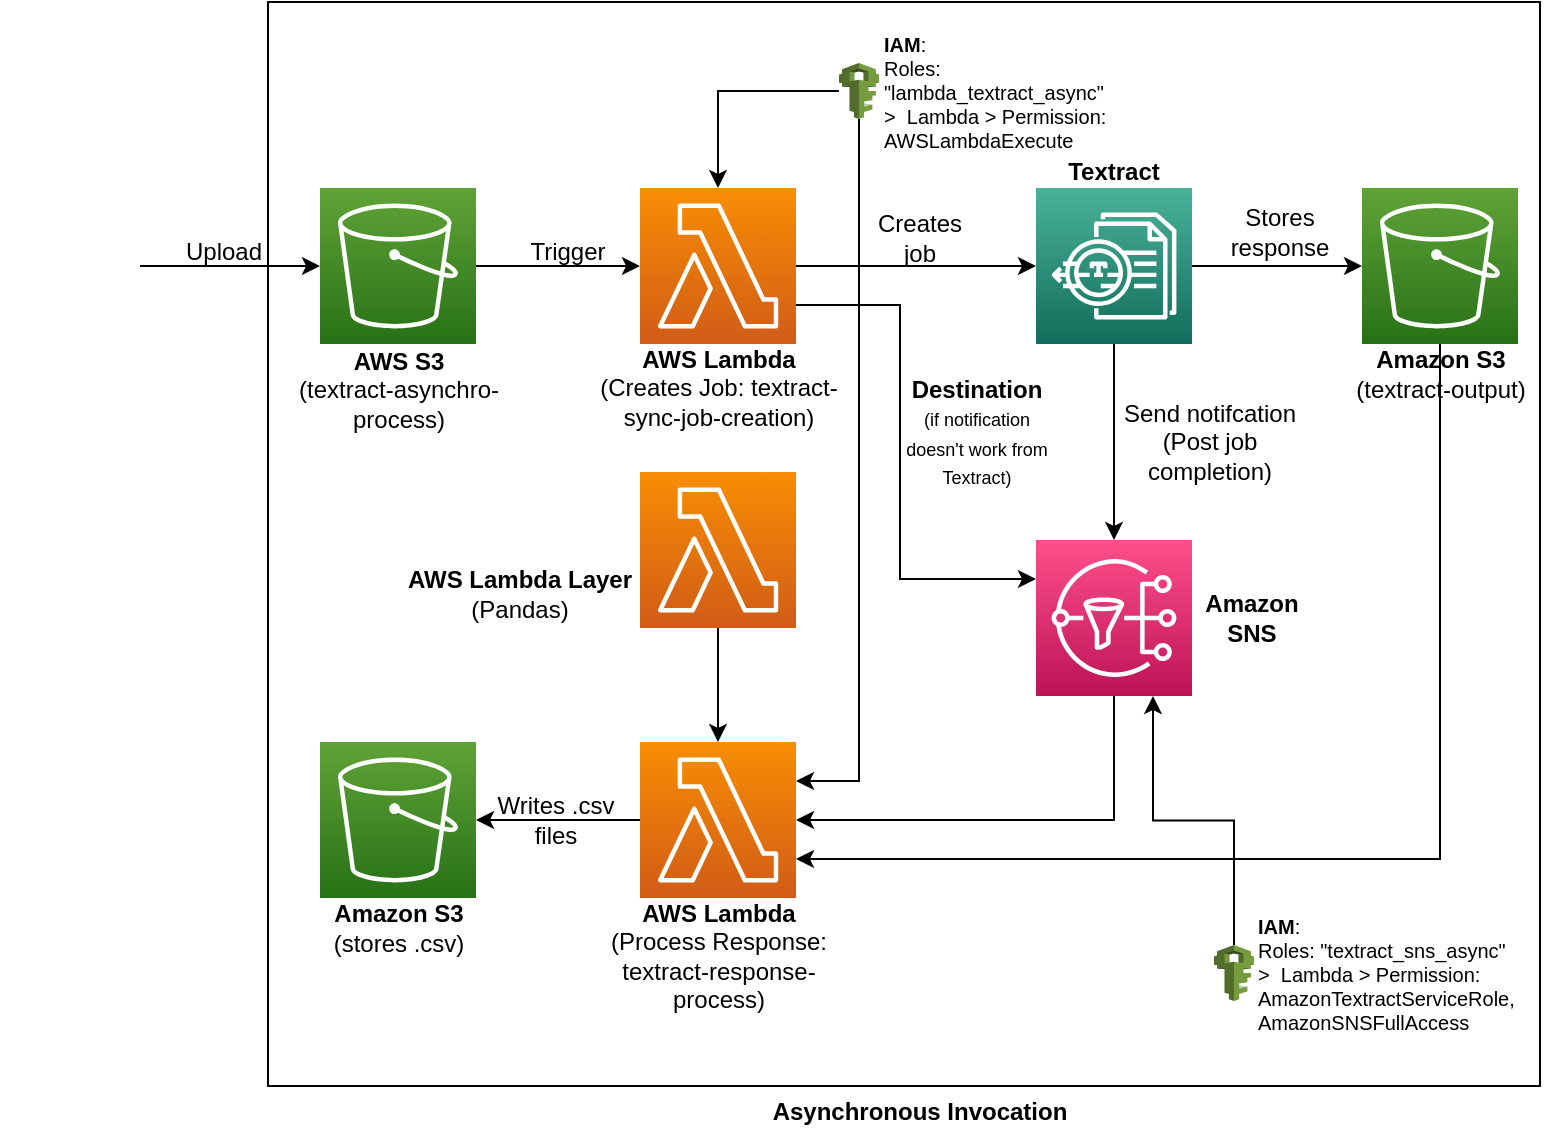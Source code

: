 <mxfile version="20.7.4" type="device"><diagram id="OM0udcQhLtbU1l8fWVff" name="Page-1"><mxGraphModel dx="1366" dy="666" grid="1" gridSize="10" guides="1" tooltips="1" connect="1" arrows="1" fold="1" page="1" pageScale="1" pageWidth="850" pageHeight="1100" math="0" shadow="0"><root><mxCell id="0"/><mxCell id="1" parent="0"/><mxCell id="Dg6tegh_OKv-T-U3JXba-62" value="" style="rounded=0;whiteSpace=wrap;html=1;" parent="1" vertex="1"><mxGeometry x="174" y="60" width="636" height="542" as="geometry"/></mxCell><mxCell id="Dg6tegh_OKv-T-U3JXba-35" style="edgeStyle=orthogonalEdgeStyle;rounded=0;orthogonalLoop=1;jettySize=auto;html=1;exitX=1;exitY=0.5;exitDx=0;exitDy=0;entryX=0;entryY=0.5;entryDx=0;entryDy=0;entryPerimeter=0;" parent="1" source="Dg6tegh_OKv-T-U3JXba-26" target="Dg6tegh_OKv-T-U3JXba-27" edge="1"><mxGeometry relative="1" as="geometry"/></mxCell><mxCell id="Dg6tegh_OKv-T-U3JXba-26" value="" style="shape=image;html=1;verticalAlign=top;verticalLabelPosition=bottom;labelBackgroundColor=#ffffff;imageAspect=0;aspect=fixed;image=https://cdn1.iconfinder.com/data/icons/bootstrap-vol-3/16/filetype-pdf-128.png" parent="1" vertex="1"><mxGeometry x="40" y="157" width="70" height="70" as="geometry"/></mxCell><mxCell id="Dg6tegh_OKv-T-U3JXba-36" style="edgeStyle=orthogonalEdgeStyle;rounded=0;orthogonalLoop=1;jettySize=auto;html=1;exitX=1;exitY=0.5;exitDx=0;exitDy=0;exitPerimeter=0;entryX=0;entryY=0.5;entryDx=0;entryDy=0;entryPerimeter=0;" parent="1" source="Dg6tegh_OKv-T-U3JXba-27" target="Dg6tegh_OKv-T-U3JXba-28" edge="1"><mxGeometry relative="1" as="geometry"/></mxCell><mxCell id="Dg6tegh_OKv-T-U3JXba-27" value="" style="sketch=0;points=[[0,0,0],[0.25,0,0],[0.5,0,0],[0.75,0,0],[1,0,0],[0,1,0],[0.25,1,0],[0.5,1,0],[0.75,1,0],[1,1,0],[0,0.25,0],[0,0.5,0],[0,0.75,0],[1,0.25,0],[1,0.5,0],[1,0.75,0]];outlineConnect=0;fontColor=#232F3E;gradientColor=#60A337;gradientDirection=north;fillColor=#277116;strokeColor=#ffffff;dashed=0;verticalLabelPosition=bottom;verticalAlign=top;align=center;html=1;fontSize=12;fontStyle=0;aspect=fixed;shape=mxgraph.aws4.resourceIcon;resIcon=mxgraph.aws4.s3;" parent="1" vertex="1"><mxGeometry x="200" y="153" width="78" height="78" as="geometry"/></mxCell><mxCell id="Dg6tegh_OKv-T-U3JXba-37" style="edgeStyle=orthogonalEdgeStyle;rounded=0;orthogonalLoop=1;jettySize=auto;html=1;exitX=1;exitY=0.5;exitDx=0;exitDy=0;exitPerimeter=0;entryX=0;entryY=0.5;entryDx=0;entryDy=0;entryPerimeter=0;" parent="1" source="Dg6tegh_OKv-T-U3JXba-28" target="Dg6tegh_OKv-T-U3JXba-31" edge="1"><mxGeometry relative="1" as="geometry"/></mxCell><mxCell id="UyIqx0BEFWJ5ZnEu7hUD-2" style="edgeStyle=orthogonalEdgeStyle;rounded=0;orthogonalLoop=1;jettySize=auto;html=1;exitX=1;exitY=0.75;exitDx=0;exitDy=0;exitPerimeter=0;entryX=0;entryY=0.25;entryDx=0;entryDy=0;entryPerimeter=0;" parent="1" source="Dg6tegh_OKv-T-U3JXba-28" target="Dg6tegh_OKv-T-U3JXba-33" edge="1"><mxGeometry relative="1" as="geometry"><Array as="points"><mxPoint x="490" y="212"/><mxPoint x="490" y="348"/></Array></mxGeometry></mxCell><mxCell id="Dg6tegh_OKv-T-U3JXba-28" value="" style="sketch=0;points=[[0,0,0],[0.25,0,0],[0.5,0,0],[0.75,0,0],[1,0,0],[0,1,0],[0.25,1,0],[0.5,1,0],[0.75,1,0],[1,1,0],[0,0.25,0],[0,0.5,0],[0,0.75,0],[1,0.25,0],[1,0.5,0],[1,0.75,0]];outlineConnect=0;fontColor=#232F3E;gradientColor=#F78E04;gradientDirection=north;fillColor=#D05C17;strokeColor=#ffffff;dashed=0;verticalLabelPosition=bottom;verticalAlign=top;align=center;html=1;fontSize=12;fontStyle=0;aspect=fixed;shape=mxgraph.aws4.resourceIcon;resIcon=mxgraph.aws4.lambda;" parent="1" vertex="1"><mxGeometry x="360" y="153" width="78" height="78" as="geometry"/></mxCell><mxCell id="Dg6tegh_OKv-T-U3JXba-42" style="edgeStyle=orthogonalEdgeStyle;rounded=0;orthogonalLoop=1;jettySize=auto;html=1;exitX=0;exitY=0.5;exitDx=0;exitDy=0;exitPerimeter=0;entryX=1;entryY=0.5;entryDx=0;entryDy=0;entryPerimeter=0;" parent="1" source="Dg6tegh_OKv-T-U3JXba-29" target="Dg6tegh_OKv-T-U3JXba-34" edge="1"><mxGeometry relative="1" as="geometry"/></mxCell><mxCell id="Dg6tegh_OKv-T-U3JXba-29" value="" style="sketch=0;points=[[0,0,0],[0.25,0,0],[0.5,0,0],[0.75,0,0],[1,0,0],[0,1,0],[0.25,1,0],[0.5,1,0],[0.75,1,0],[1,1,0],[0,0.25,0],[0,0.5,0],[0,0.75,0],[1,0.25,0],[1,0.5,0],[1,0.75,0]];outlineConnect=0;fontColor=#232F3E;gradientColor=#F78E04;gradientDirection=north;fillColor=#D05C17;strokeColor=#ffffff;dashed=0;verticalLabelPosition=bottom;verticalAlign=top;align=center;html=1;fontSize=12;fontStyle=0;aspect=fixed;shape=mxgraph.aws4.resourceIcon;resIcon=mxgraph.aws4.lambda;" parent="1" vertex="1"><mxGeometry x="360" y="430" width="78" height="78" as="geometry"/></mxCell><mxCell id="Dg6tegh_OKv-T-U3JXba-39" style="edgeStyle=orthogonalEdgeStyle;rounded=0;orthogonalLoop=1;jettySize=auto;html=1;exitX=0.5;exitY=1;exitDx=0;exitDy=0;exitPerimeter=0;entryX=0.5;entryY=0;entryDx=0;entryDy=0;entryPerimeter=0;" parent="1" source="Dg6tegh_OKv-T-U3JXba-30" target="Dg6tegh_OKv-T-U3JXba-29" edge="1"><mxGeometry relative="1" as="geometry"/></mxCell><mxCell id="Dg6tegh_OKv-T-U3JXba-30" value="" style="sketch=0;points=[[0,0,0],[0.25,0,0],[0.5,0,0],[0.75,0,0],[1,0,0],[0,1,0],[0.25,1,0],[0.5,1,0],[0.75,1,0],[1,1,0],[0,0.25,0],[0,0.5,0],[0,0.75,0],[1,0.25,0],[1,0.5,0],[1,0.75,0]];outlineConnect=0;fontColor=#232F3E;gradientColor=#F78E04;gradientDirection=north;fillColor=#D05C17;strokeColor=#ffffff;dashed=0;verticalLabelPosition=bottom;verticalAlign=top;align=center;html=1;fontSize=12;fontStyle=0;aspect=fixed;shape=mxgraph.aws4.resourceIcon;resIcon=mxgraph.aws4.lambda;" parent="1" vertex="1"><mxGeometry x="360" y="295" width="78" height="78" as="geometry"/></mxCell><mxCell id="Dg6tegh_OKv-T-U3JXba-38" style="edgeStyle=orthogonalEdgeStyle;rounded=0;orthogonalLoop=1;jettySize=auto;html=1;exitX=1;exitY=0.5;exitDx=0;exitDy=0;exitPerimeter=0;entryX=0;entryY=0.5;entryDx=0;entryDy=0;entryPerimeter=0;" parent="1" source="Dg6tegh_OKv-T-U3JXba-31" target="Dg6tegh_OKv-T-U3JXba-32" edge="1"><mxGeometry relative="1" as="geometry"/></mxCell><mxCell id="Dg6tegh_OKv-T-U3JXba-40" style="edgeStyle=orthogonalEdgeStyle;rounded=0;orthogonalLoop=1;jettySize=auto;html=1;exitX=0.5;exitY=1;exitDx=0;exitDy=0;exitPerimeter=0;entryX=0.5;entryY=0;entryDx=0;entryDy=0;entryPerimeter=0;" parent="1" source="Dg6tegh_OKv-T-U3JXba-31" target="Dg6tegh_OKv-T-U3JXba-33" edge="1"><mxGeometry relative="1" as="geometry"/></mxCell><mxCell id="Dg6tegh_OKv-T-U3JXba-31" value="" style="sketch=0;points=[[0,0,0],[0.25,0,0],[0.5,0,0],[0.75,0,0],[1,0,0],[0,1,0],[0.25,1,0],[0.5,1,0],[0.75,1,0],[1,1,0],[0,0.25,0],[0,0.5,0],[0,0.75,0],[1,0.25,0],[1,0.5,0],[1,0.75,0]];outlineConnect=0;fontColor=#232F3E;gradientColor=#4AB29A;gradientDirection=north;fillColor=#116D5B;strokeColor=#ffffff;dashed=0;verticalLabelPosition=bottom;verticalAlign=top;align=center;html=1;fontSize=12;fontStyle=0;aspect=fixed;shape=mxgraph.aws4.resourceIcon;resIcon=mxgraph.aws4.textract;" parent="1" vertex="1"><mxGeometry x="558" y="153" width="78" height="78" as="geometry"/></mxCell><mxCell id="Dg6tegh_OKv-T-U3JXba-43" style="edgeStyle=orthogonalEdgeStyle;rounded=0;orthogonalLoop=1;jettySize=auto;html=1;exitX=0.5;exitY=1;exitDx=0;exitDy=0;exitPerimeter=0;entryX=1;entryY=0.75;entryDx=0;entryDy=0;entryPerimeter=0;" parent="1" source="Dg6tegh_OKv-T-U3JXba-32" target="Dg6tegh_OKv-T-U3JXba-29" edge="1"><mxGeometry relative="1" as="geometry"/></mxCell><mxCell id="Dg6tegh_OKv-T-U3JXba-32" value="" style="sketch=0;points=[[0,0,0],[0.25,0,0],[0.5,0,0],[0.75,0,0],[1,0,0],[0,1,0],[0.25,1,0],[0.5,1,0],[0.75,1,0],[1,1,0],[0,0.25,0],[0,0.5,0],[0,0.75,0],[1,0.25,0],[1,0.5,0],[1,0.75,0]];outlineConnect=0;fontColor=#232F3E;gradientColor=#60A337;gradientDirection=north;fillColor=#277116;strokeColor=#ffffff;dashed=0;verticalLabelPosition=bottom;verticalAlign=top;align=center;html=1;fontSize=12;fontStyle=0;aspect=fixed;shape=mxgraph.aws4.resourceIcon;resIcon=mxgraph.aws4.s3;" parent="1" vertex="1"><mxGeometry x="721" y="153" width="78" height="78" as="geometry"/></mxCell><mxCell id="Dg6tegh_OKv-T-U3JXba-41" style="edgeStyle=orthogonalEdgeStyle;rounded=0;orthogonalLoop=1;jettySize=auto;html=1;exitX=0.5;exitY=1;exitDx=0;exitDy=0;exitPerimeter=0;entryX=1;entryY=0.5;entryDx=0;entryDy=0;entryPerimeter=0;" parent="1" source="Dg6tegh_OKv-T-U3JXba-33" target="Dg6tegh_OKv-T-U3JXba-29" edge="1"><mxGeometry relative="1" as="geometry"/></mxCell><mxCell id="Dg6tegh_OKv-T-U3JXba-33" value="" style="sketch=0;points=[[0,0,0],[0.25,0,0],[0.5,0,0],[0.75,0,0],[1,0,0],[0,1,0],[0.25,1,0],[0.5,1,0],[0.75,1,0],[1,1,0],[0,0.25,0],[0,0.5,0],[0,0.75,0],[1,0.25,0],[1,0.5,0],[1,0.75,0]];outlineConnect=0;fontColor=#232F3E;gradientColor=#FF4F8B;gradientDirection=north;fillColor=#BC1356;strokeColor=#ffffff;dashed=0;verticalLabelPosition=bottom;verticalAlign=top;align=center;html=1;fontSize=12;fontStyle=0;aspect=fixed;shape=mxgraph.aws4.resourceIcon;resIcon=mxgraph.aws4.sns;" parent="1" vertex="1"><mxGeometry x="558" y="329" width="78" height="78" as="geometry"/></mxCell><mxCell id="Dg6tegh_OKv-T-U3JXba-34" value="" style="sketch=0;points=[[0,0,0],[0.25,0,0],[0.5,0,0],[0.75,0,0],[1,0,0],[0,1,0],[0.25,1,0],[0.5,1,0],[0.75,1,0],[1,1,0],[0,0.25,0],[0,0.5,0],[0,0.75,0],[1,0.25,0],[1,0.5,0],[1,0.75,0]];outlineConnect=0;fontColor=#232F3E;gradientColor=#60A337;gradientDirection=north;fillColor=#277116;strokeColor=#ffffff;dashed=0;verticalLabelPosition=bottom;verticalAlign=top;align=center;html=1;fontSize=12;fontStyle=0;aspect=fixed;shape=mxgraph.aws4.resourceIcon;resIcon=mxgraph.aws4.s3;" parent="1" vertex="1"><mxGeometry x="200" y="430" width="78" height="78" as="geometry"/></mxCell><mxCell id="Dg6tegh_OKv-T-U3JXba-45" value="Upload" style="text;html=1;strokeColor=none;fillColor=none;align=center;verticalAlign=middle;whiteSpace=wrap;rounded=0;" parent="1" vertex="1"><mxGeometry x="122" y="170" width="60" height="30" as="geometry"/></mxCell><mxCell id="Dg6tegh_OKv-T-U3JXba-46" value="Trigger" style="text;html=1;strokeColor=none;fillColor=none;align=center;verticalAlign=middle;whiteSpace=wrap;rounded=0;" parent="1" vertex="1"><mxGeometry x="294" y="170" width="60" height="30" as="geometry"/></mxCell><mxCell id="Dg6tegh_OKv-T-U3JXba-47" value="Creates job" style="text;html=1;strokeColor=none;fillColor=none;align=center;verticalAlign=middle;whiteSpace=wrap;rounded=0;" parent="1" vertex="1"><mxGeometry x="470" y="163" width="60" height="30" as="geometry"/></mxCell><mxCell id="Dg6tegh_OKv-T-U3JXba-49" value="Stores response" style="text;html=1;strokeColor=none;fillColor=none;align=center;verticalAlign=middle;whiteSpace=wrap;rounded=0;" parent="1" vertex="1"><mxGeometry x="650" y="160" width="60" height="30" as="geometry"/></mxCell><mxCell id="Dg6tegh_OKv-T-U3JXba-52" value="Send notifcation&lt;br&gt;(Post job completion)" style="text;html=1;strokeColor=none;fillColor=none;align=center;verticalAlign=middle;whiteSpace=wrap;rounded=0;" parent="1" vertex="1"><mxGeometry x="590" y="260" width="110" height="40" as="geometry"/></mxCell><mxCell id="Dg6tegh_OKv-T-U3JXba-53" value="&lt;b&gt;Amazon&lt;br&gt;SNS&lt;/b&gt;" style="text;html=1;strokeColor=none;fillColor=none;align=center;verticalAlign=middle;whiteSpace=wrap;rounded=0;" parent="1" vertex="1"><mxGeometry x="636" y="353" width="60" height="30" as="geometry"/></mxCell><mxCell id="Dg6tegh_OKv-T-U3JXba-54" value="&lt;b&gt;AWS Lambda Layer&lt;/b&gt;&lt;br&gt;(Pandas)" style="text;html=1;strokeColor=none;fillColor=none;align=center;verticalAlign=middle;whiteSpace=wrap;rounded=0;" parent="1" vertex="1"><mxGeometry x="240" y="341" width="120" height="30" as="geometry"/></mxCell><mxCell id="Dg6tegh_OKv-T-U3JXba-55" value="&lt;b&gt;AWS Lambda&lt;/b&gt;&lt;br&gt;(Creates Job: textract-sync-job-creation)" style="text;html=1;strokeColor=none;fillColor=none;align=center;verticalAlign=middle;whiteSpace=wrap;rounded=0;" parent="1" vertex="1"><mxGeometry x="338.5" y="238" width="121" height="30" as="geometry"/></mxCell><mxCell id="Dg6tegh_OKv-T-U3JXba-56" value="&lt;b&gt;AWS Lambda&lt;/b&gt;&lt;br&gt;(Process Response: textract-response-process)" style="text;html=1;strokeColor=none;fillColor=none;align=center;verticalAlign=middle;whiteSpace=wrap;rounded=0;" parent="1" vertex="1"><mxGeometry x="338.5" y="522" width="121" height="30" as="geometry"/></mxCell><mxCell id="Dg6tegh_OKv-T-U3JXba-57" value="&lt;b&gt;Amazon S3&lt;/b&gt;&lt;br&gt;(textract-output)" style="text;html=1;strokeColor=none;fillColor=none;align=center;verticalAlign=middle;whiteSpace=wrap;rounded=0;" parent="1" vertex="1"><mxGeometry x="699.5" y="231" width="121" height="30" as="geometry"/></mxCell><mxCell id="Dg6tegh_OKv-T-U3JXba-58" value="Writes .csv files" style="text;html=1;strokeColor=none;fillColor=none;align=center;verticalAlign=middle;whiteSpace=wrap;rounded=0;" parent="1" vertex="1"><mxGeometry x="278" y="454" width="80" height="30" as="geometry"/></mxCell><mxCell id="Dg6tegh_OKv-T-U3JXba-59" value="&lt;b&gt;Amazon S3&lt;/b&gt;&lt;br&gt;(stores .csv)" style="text;html=1;strokeColor=none;fillColor=none;align=center;verticalAlign=middle;whiteSpace=wrap;rounded=0;" parent="1" vertex="1"><mxGeometry x="178.5" y="508" width="121" height="30" as="geometry"/></mxCell><mxCell id="Dg6tegh_OKv-T-U3JXba-60" value="&lt;b&gt;AWS S3&lt;/b&gt;&lt;br&gt;(textract-asynchro-process)" style="text;html=1;strokeColor=none;fillColor=none;align=center;verticalAlign=middle;whiteSpace=wrap;rounded=0;" parent="1" vertex="1"><mxGeometry x="178.5" y="234" width="121" height="39" as="geometry"/></mxCell><mxCell id="Dg6tegh_OKv-T-U3JXba-63" value="&lt;b&gt;Asynchronous Invocation&lt;/b&gt;" style="text;html=1;strokeColor=none;fillColor=none;align=center;verticalAlign=middle;whiteSpace=wrap;rounded=0;" parent="1" vertex="1"><mxGeometry x="415" y="600" width="170" height="30" as="geometry"/></mxCell><mxCell id="Dg6tegh_OKv-T-U3JXba-65" value="&lt;b&gt;Textract&lt;/b&gt;" style="text;html=1;strokeColor=none;fillColor=none;align=center;verticalAlign=middle;whiteSpace=wrap;rounded=0;" parent="1" vertex="1"><mxGeometry x="567" y="130" width="60" height="30" as="geometry"/></mxCell><mxCell id="UyIqx0BEFWJ5ZnEu7hUD-3" value="&lt;b&gt;Destination&lt;/b&gt;&lt;br&gt;&lt;font style=&quot;font-size: 9px;&quot;&gt;(if notification doesn't work from Textract)&lt;/font&gt;" style="text;html=1;strokeColor=none;fillColor=none;align=center;verticalAlign=middle;whiteSpace=wrap;rounded=0;" parent="1" vertex="1"><mxGeometry x="490" y="245" width="77" height="60" as="geometry"/></mxCell><mxCell id="DdXENq7sxDpWnu-Ba1-F-2" value="&lt;font style=&quot;font-size: 10px;&quot;&gt;&lt;b&gt;IAM&lt;/b&gt;:&amp;nbsp;&lt;br&gt;Roles: &quot;lambda_textract_async&quot; &amp;gt;&amp;nbsp; Lambda &amp;gt; Permission: AWSLambdaExecute&lt;/font&gt;" style="text;html=1;strokeColor=none;fillColor=none;align=left;verticalAlign=middle;whiteSpace=wrap;rounded=0;fontSize=8;" vertex="1" parent="1"><mxGeometry x="479.5" y="85" width="120" height="39" as="geometry"/></mxCell><mxCell id="DdXENq7sxDpWnu-Ba1-F-8" style="edgeStyle=orthogonalEdgeStyle;rounded=0;orthogonalLoop=1;jettySize=auto;html=1;fontSize=8;" edge="1" parent="1" source="DdXENq7sxDpWnu-Ba1-F-3" target="Dg6tegh_OKv-T-U3JXba-28"><mxGeometry relative="1" as="geometry"/></mxCell><mxCell id="DdXENq7sxDpWnu-Ba1-F-14" style="edgeStyle=orthogonalEdgeStyle;rounded=0;orthogonalLoop=1;jettySize=auto;html=1;exitX=0.5;exitY=1;exitDx=0;exitDy=0;exitPerimeter=0;entryX=1;entryY=0.25;entryDx=0;entryDy=0;entryPerimeter=0;fontSize=8;" edge="1" parent="1" source="DdXENq7sxDpWnu-Ba1-F-3" target="Dg6tegh_OKv-T-U3JXba-29"><mxGeometry relative="1" as="geometry"/></mxCell><mxCell id="DdXENq7sxDpWnu-Ba1-F-3" value="" style="outlineConnect=0;dashed=0;verticalLabelPosition=bottom;verticalAlign=top;align=center;html=1;shape=mxgraph.aws3.iam;fillColor=#759C3E;gradientColor=none;fontSize=8;" vertex="1" parent="1"><mxGeometry x="459.5" y="90.5" width="20" height="28" as="geometry"/></mxCell><mxCell id="DdXENq7sxDpWnu-Ba1-F-4" value="&lt;font style=&quot;font-size: 10px;&quot;&gt;&lt;b&gt;IAM&lt;/b&gt;:&amp;nbsp;&lt;br&gt;Roles: &quot;textract_sns_async&quot; &amp;gt;&amp;nbsp; Lambda &amp;gt; Permission: AmazonTextractServiceRole, AmazonSNSFullAccess&lt;/font&gt;" style="text;html=1;strokeColor=none;fillColor=none;align=left;verticalAlign=middle;whiteSpace=wrap;rounded=0;fontSize=8;" vertex="1" parent="1"><mxGeometry x="667" y="526" width="120" height="39" as="geometry"/></mxCell><mxCell id="DdXENq7sxDpWnu-Ba1-F-16" style="edgeStyle=orthogonalEdgeStyle;rounded=0;orthogonalLoop=1;jettySize=auto;html=1;exitX=0.5;exitY=0;exitDx=0;exitDy=0;exitPerimeter=0;entryX=0.75;entryY=1;entryDx=0;entryDy=0;entryPerimeter=0;fontSize=8;" edge="1" parent="1" source="DdXENq7sxDpWnu-Ba1-F-5" target="Dg6tegh_OKv-T-U3JXba-33"><mxGeometry relative="1" as="geometry"/></mxCell><mxCell id="DdXENq7sxDpWnu-Ba1-F-5" value="" style="outlineConnect=0;dashed=0;verticalLabelPosition=bottom;verticalAlign=top;align=center;html=1;shape=mxgraph.aws3.iam;fillColor=#759C3E;gradientColor=none;fontSize=8;" vertex="1" parent="1"><mxGeometry x="647" y="531.5" width="20" height="28" as="geometry"/></mxCell></root></mxGraphModel></diagram></mxfile>